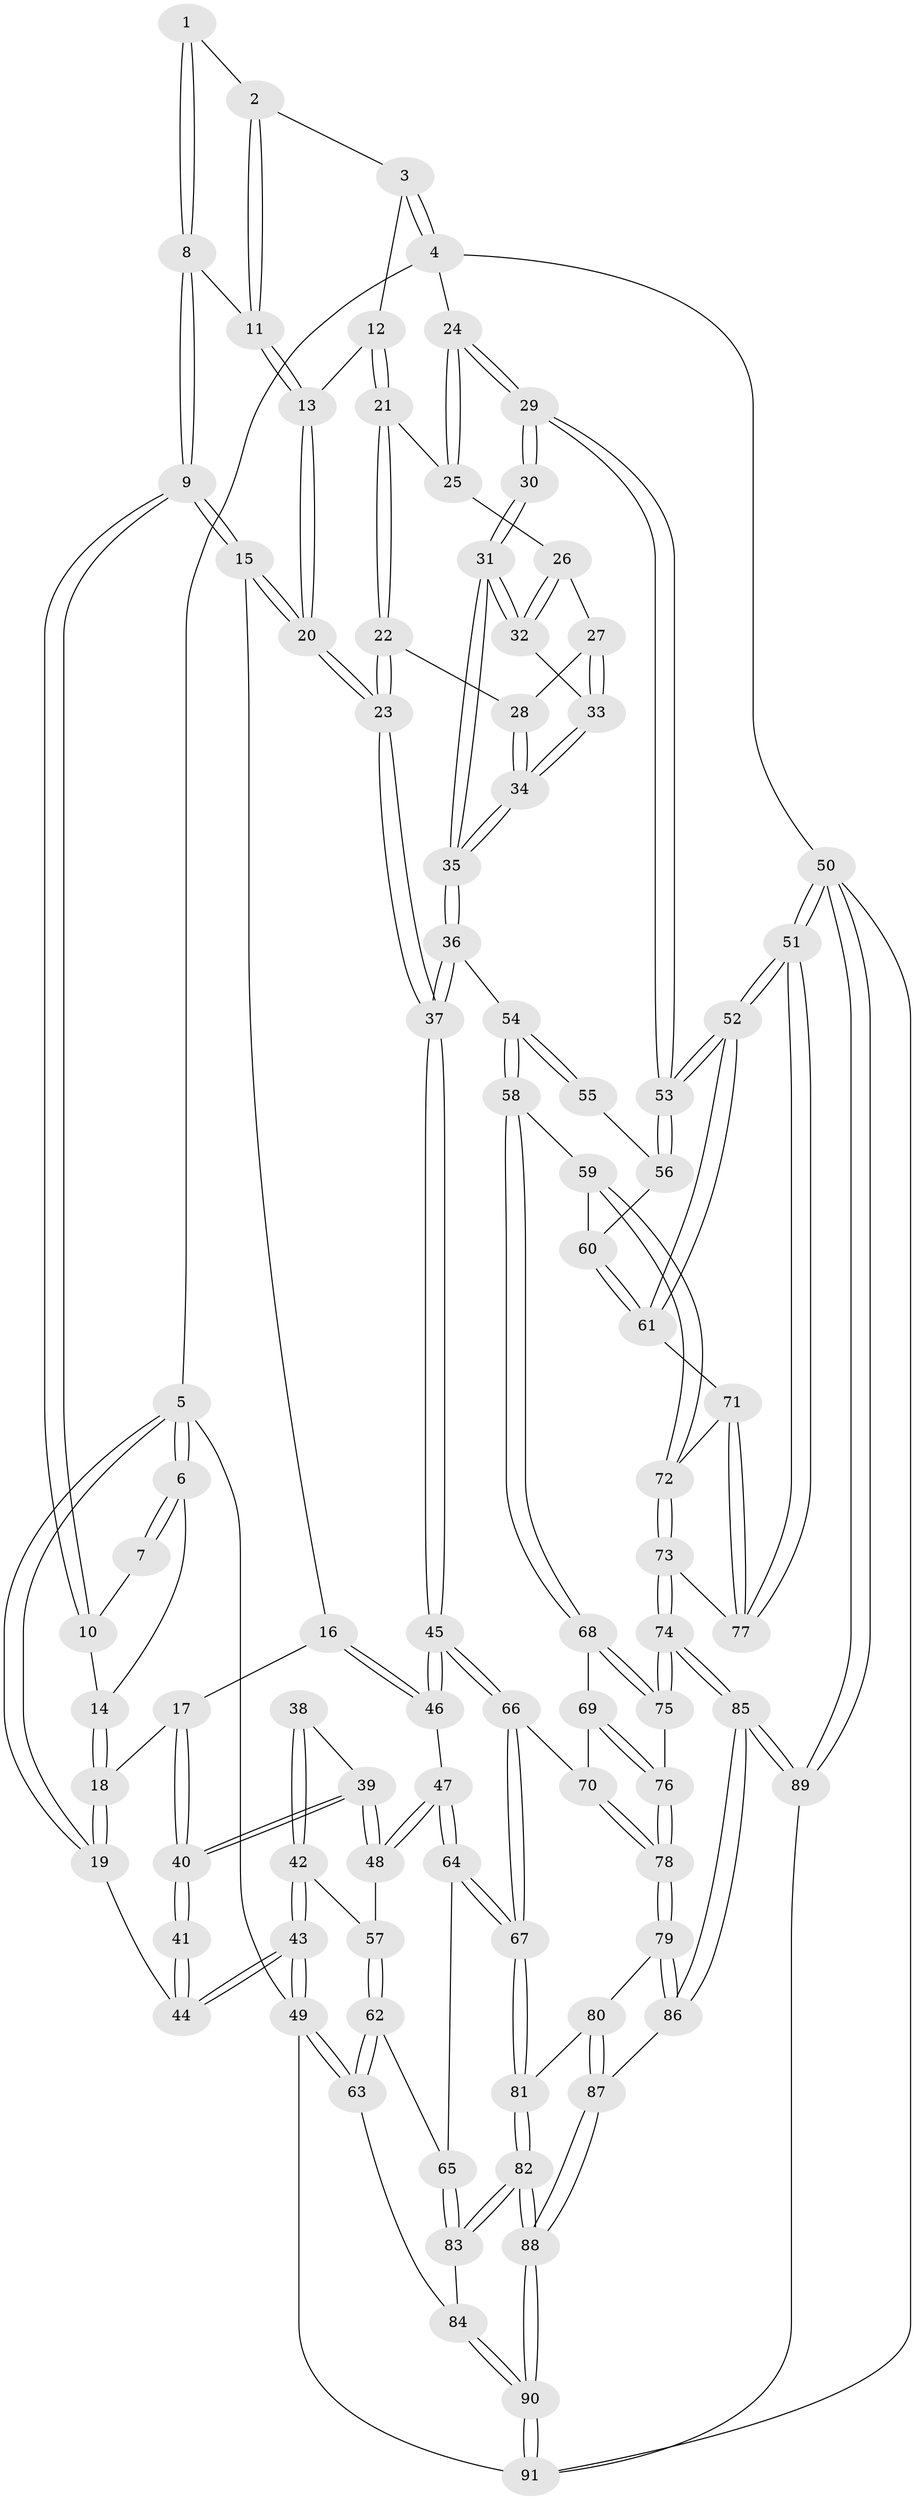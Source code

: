// Generated by graph-tools (version 1.1) at 2025/03/03/09/25 03:03:23]
// undirected, 91 vertices, 224 edges
graph export_dot {
graph [start="1"]
  node [color=gray90,style=filled];
  1 [pos="+0.4986687162371656+0"];
  2 [pos="+0.6227541703256118+0"];
  3 [pos="+0.805599071358537+0"];
  4 [pos="+1+0"];
  5 [pos="+0+0"];
  6 [pos="+0+0"];
  7 [pos="+0.43718631214909676+0"];
  8 [pos="+0.5027114714227728+0.1301678454242099"];
  9 [pos="+0.5011501812228298+0.13243242323871518"];
  10 [pos="+0.3701490916247904+0.013407013735048283"];
  11 [pos="+0.6064490591755081+0.07294060583924218"];
  12 [pos="+0.7050954905455152+0.16027178747204782"];
  13 [pos="+0.6937499419305142+0.15952313595912965"];
  14 [pos="+0.31109483053870934+0.09762189322577738"];
  15 [pos="+0.474805724178488+0.25133012090806917"];
  16 [pos="+0.4409046375325124+0.2546522365794779"];
  17 [pos="+0.3305290711832121+0.2568355190569063"];
  18 [pos="+0.2932038802454213+0.14866568968977223"];
  19 [pos="+0+0"];
  20 [pos="+0.5066858139493219+0.26845143691091644"];
  21 [pos="+0.7203331754907375+0.17081220950180032"];
  22 [pos="+0.7312125148333329+0.252570413720716"];
  23 [pos="+0.5798190383624949+0.37143201378058277"];
  24 [pos="+1+0"];
  25 [pos="+0.9090857183554489+0.14608935486662547"];
  26 [pos="+0.8383333627204077+0.25798643553060085"];
  27 [pos="+0.8049309660765306+0.27780642421829227"];
  28 [pos="+0.7312184895685598+0.25257723679525546"];
  29 [pos="+1+0.2841503808699196"];
  30 [pos="+1+0.34887013568824266"];
  31 [pos="+0.928450754368664+0.37346778328758573"];
  32 [pos="+0.875931024022365+0.3386136147432322"];
  33 [pos="+0.8098838243282389+0.3225660050780742"];
  34 [pos="+0.7557391372559669+0.3714441641479573"];
  35 [pos="+0.7094258585014018+0.5217132137701043"];
  36 [pos="+0.7065986017802603+0.5252507487215169"];
  37 [pos="+0.6318866810168431+0.523771289983152"];
  38 [pos="+0.05908694636444282+0.27472319010274815"];
  39 [pos="+0.25601843396046786+0.4081483397687252"];
  40 [pos="+0.3272005001117512+0.26066332547752175"];
  41 [pos="+0+0.20351740138935914"];
  42 [pos="+0.11446385961161651+0.48041511315353325"];
  43 [pos="+0+0.4860029247007321"];
  44 [pos="+0+0.06906221508055249"];
  45 [pos="+0.6094810700326297+0.5415715465288028"];
  46 [pos="+0.42986066364203807+0.5144785155087401"];
  47 [pos="+0.28551777242727694+0.5094050749469835"];
  48 [pos="+0.2448977246055356+0.48141649568011763"];
  49 [pos="+0+0.7776366717583689"];
  50 [pos="+1+1"];
  51 [pos="+1+1"];
  52 [pos="+1+0.6678415024387933"];
  53 [pos="+1+0.6171524085959477"];
  54 [pos="+0.7261452364145361+0.5411474684561696"];
  55 [pos="+0.9481944798706422+0.4913266511032529"];
  56 [pos="+0.9357745647786577+0.5706000194910426"];
  57 [pos="+0.22392807749472954+0.49100596887344056"];
  58 [pos="+0.7649774690956678+0.5811802190144666"];
  59 [pos="+0.7965479589386919+0.6002845660147432"];
  60 [pos="+0.8944016703476644+0.587602434521274"];
  61 [pos="+1+0.6891781415205077"];
  62 [pos="+0.10662533639022483+0.7431824923719585"];
  63 [pos="+0.04255229860411817+0.7956851880068345"];
  64 [pos="+0.34927626599527006+0.7164983257750641"];
  65 [pos="+0.3298463003304351+0.7354201087383357"];
  66 [pos="+0.5677475787073997+0.6491158742850249"];
  67 [pos="+0.4734490960434609+0.731419998005549"];
  68 [pos="+0.7446400256452769+0.715457825540717"];
  69 [pos="+0.7170640385725927+0.745084707355241"];
  70 [pos="+0.6373919323376224+0.7651550164252799"];
  71 [pos="+0.9720533952751287+0.699610204300773"];
  72 [pos="+0.8714848201938673+0.7166195671290697"];
  73 [pos="+0.8543445158906762+0.8556233298670078"];
  74 [pos="+0.8500984998152523+0.8579048664521298"];
  75 [pos="+0.787401619498084+0.8336836301030758"];
  76 [pos="+0.737690331221028+0.8297474649844989"];
  77 [pos="+0.9410245845048267+0.8729760964612736"];
  78 [pos="+0.658364879239914+0.8372259922100743"];
  79 [pos="+0.648363512366806+0.852873764060393"];
  80 [pos="+0.5965734719218946+0.8743857837118097"];
  81 [pos="+0.48352111490875554+0.8173331866053437"];
  82 [pos="+0.37049724217164687+1"];
  83 [pos="+0.3140814968784593+0.8366728738179097"];
  84 [pos="+0.0807333977062716+0.8354939123880455"];
  85 [pos="+0.7547863521917666+1"];
  86 [pos="+0.7357616343573553+1"];
  87 [pos="+0.5769215415639276+0.9280086798311555"];
  88 [pos="+0.36020233704140603+1"];
  89 [pos="+0.7550292729965821+1"];
  90 [pos="+0.3296538523882177+1"];
  91 [pos="+0.3298597510287321+1"];
  1 -- 2;
  1 -- 8;
  1 -- 8;
  2 -- 3;
  2 -- 11;
  2 -- 11;
  3 -- 4;
  3 -- 4;
  3 -- 12;
  4 -- 5;
  4 -- 24;
  4 -- 50;
  5 -- 6;
  5 -- 6;
  5 -- 19;
  5 -- 19;
  5 -- 49;
  6 -- 7;
  6 -- 7;
  6 -- 14;
  7 -- 10;
  8 -- 9;
  8 -- 9;
  8 -- 11;
  9 -- 10;
  9 -- 10;
  9 -- 15;
  9 -- 15;
  10 -- 14;
  11 -- 13;
  11 -- 13;
  12 -- 13;
  12 -- 21;
  12 -- 21;
  13 -- 20;
  13 -- 20;
  14 -- 18;
  14 -- 18;
  15 -- 16;
  15 -- 20;
  15 -- 20;
  16 -- 17;
  16 -- 46;
  16 -- 46;
  17 -- 18;
  17 -- 40;
  17 -- 40;
  18 -- 19;
  18 -- 19;
  19 -- 44;
  20 -- 23;
  20 -- 23;
  21 -- 22;
  21 -- 22;
  21 -- 25;
  22 -- 23;
  22 -- 23;
  22 -- 28;
  23 -- 37;
  23 -- 37;
  24 -- 25;
  24 -- 25;
  24 -- 29;
  24 -- 29;
  25 -- 26;
  26 -- 27;
  26 -- 32;
  26 -- 32;
  27 -- 28;
  27 -- 33;
  27 -- 33;
  28 -- 34;
  28 -- 34;
  29 -- 30;
  29 -- 30;
  29 -- 53;
  29 -- 53;
  30 -- 31;
  30 -- 31;
  31 -- 32;
  31 -- 32;
  31 -- 35;
  31 -- 35;
  32 -- 33;
  33 -- 34;
  33 -- 34;
  34 -- 35;
  34 -- 35;
  35 -- 36;
  35 -- 36;
  36 -- 37;
  36 -- 37;
  36 -- 54;
  37 -- 45;
  37 -- 45;
  38 -- 39;
  38 -- 42;
  38 -- 42;
  39 -- 40;
  39 -- 40;
  39 -- 48;
  39 -- 48;
  40 -- 41;
  40 -- 41;
  41 -- 44;
  41 -- 44;
  42 -- 43;
  42 -- 43;
  42 -- 57;
  43 -- 44;
  43 -- 44;
  43 -- 49;
  43 -- 49;
  45 -- 46;
  45 -- 46;
  45 -- 66;
  45 -- 66;
  46 -- 47;
  47 -- 48;
  47 -- 48;
  47 -- 64;
  47 -- 64;
  48 -- 57;
  49 -- 63;
  49 -- 63;
  49 -- 91;
  50 -- 51;
  50 -- 51;
  50 -- 89;
  50 -- 89;
  50 -- 91;
  51 -- 52;
  51 -- 52;
  51 -- 77;
  51 -- 77;
  52 -- 53;
  52 -- 53;
  52 -- 61;
  52 -- 61;
  53 -- 56;
  53 -- 56;
  54 -- 55;
  54 -- 55;
  54 -- 58;
  54 -- 58;
  55 -- 56;
  56 -- 60;
  57 -- 62;
  57 -- 62;
  58 -- 59;
  58 -- 68;
  58 -- 68;
  59 -- 60;
  59 -- 72;
  59 -- 72;
  60 -- 61;
  60 -- 61;
  61 -- 71;
  62 -- 63;
  62 -- 63;
  62 -- 65;
  63 -- 84;
  64 -- 65;
  64 -- 67;
  64 -- 67;
  65 -- 83;
  65 -- 83;
  66 -- 67;
  66 -- 67;
  66 -- 70;
  67 -- 81;
  67 -- 81;
  68 -- 69;
  68 -- 75;
  68 -- 75;
  69 -- 70;
  69 -- 76;
  69 -- 76;
  70 -- 78;
  70 -- 78;
  71 -- 72;
  71 -- 77;
  71 -- 77;
  72 -- 73;
  72 -- 73;
  73 -- 74;
  73 -- 74;
  73 -- 77;
  74 -- 75;
  74 -- 75;
  74 -- 85;
  74 -- 85;
  75 -- 76;
  76 -- 78;
  76 -- 78;
  78 -- 79;
  78 -- 79;
  79 -- 80;
  79 -- 86;
  79 -- 86;
  80 -- 81;
  80 -- 87;
  80 -- 87;
  81 -- 82;
  81 -- 82;
  82 -- 83;
  82 -- 83;
  82 -- 88;
  82 -- 88;
  83 -- 84;
  84 -- 90;
  84 -- 90;
  85 -- 86;
  85 -- 86;
  85 -- 89;
  85 -- 89;
  86 -- 87;
  87 -- 88;
  87 -- 88;
  88 -- 90;
  88 -- 90;
  89 -- 91;
  90 -- 91;
  90 -- 91;
}
